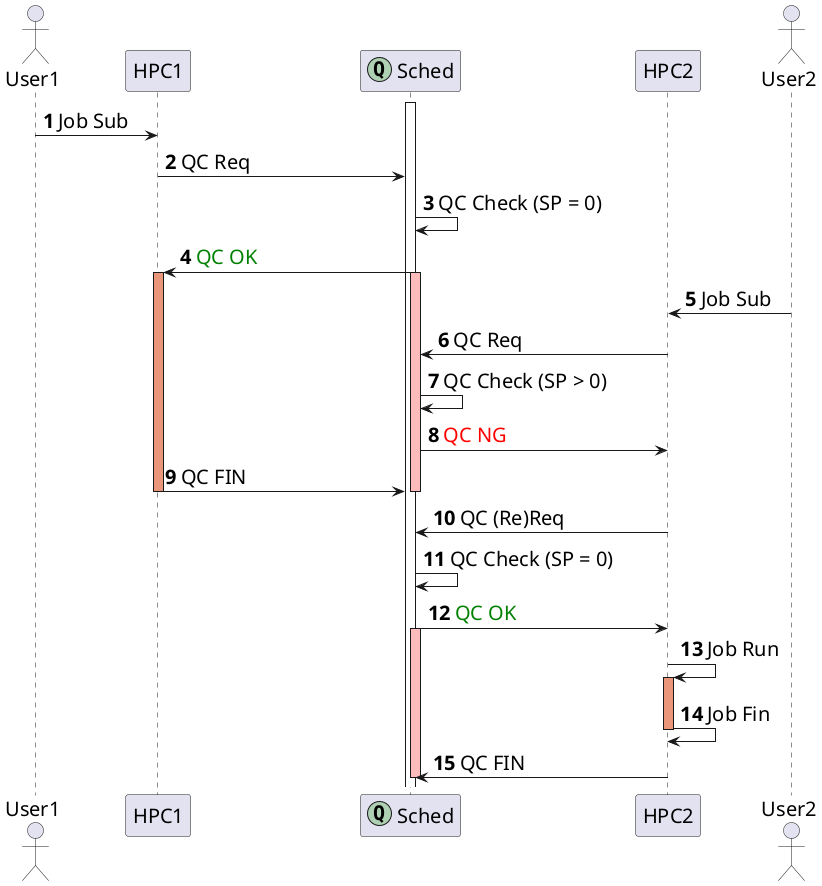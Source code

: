 @startuml
autonumber
' autoactivate on
skinparam defaultFontSize 20

' box HPC Site
actor User1 as u1
participant HPC1 as h1
' end box
' box QC-HPC Coscheduler
participant Sched as q << (Q, #ADD1B2) >>
' end box
' box HPC Site
participant HPC2 as h2
actor User2 as u2
' end box

activate q
u1 -> h1 : Job Sub \t
' h1 -> h1 : Queue In 
h1 -> q : QC Req \t\t\t\t
q -> q : QC Check (SP = 0)
' rnote over q : SP++
q -> h1 : <color #green>QC OK</color> 

activate q #FFBBBB
' h1 -> h1 : Job Run
activate h1 #DarkSalmon

u2 -> h2 : Job Sub \t
' h2 -> h2 : Queue In 
h2 -> q : QC Req \t\t\t\t
q -> q : QC Check (SP > 0)
q -> h2 : <color #red>QC NG</color>

' h1 -> h1 : Job Fin

h1 -> q : QC FIN
deactivate h1
deactivate q 
' rnote over q : SP--
h2 -> q : QC (Re)Req 
q -> q : QC Check (SP = 0)
' rnote over q : SP++
q -> h2 : <color #green>QC OK</color> 
activate q #FFBBBB
h2 -> h2 : Job Run
activate h2 #DarkSalmon

h2 -> h2 : Job Fin
deactivate h2
h2 -> q : QC FIN
deactivate q 
' rnote over q : SP--

@enduml